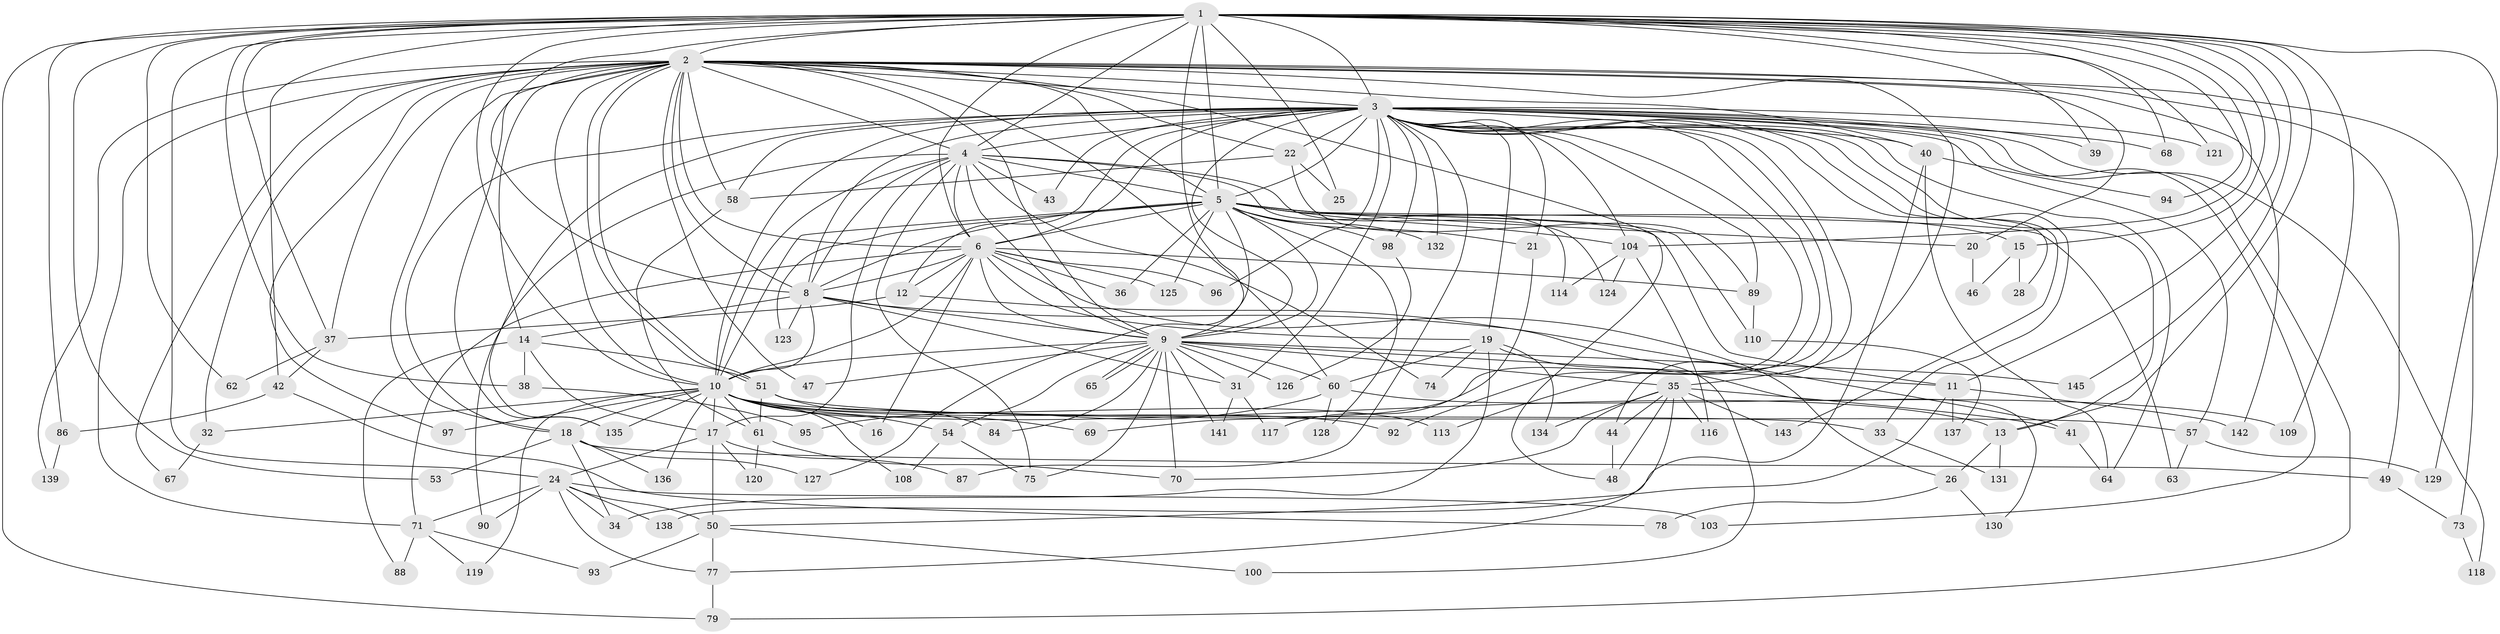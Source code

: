 // original degree distribution, {27: 0.006896551724137931, 32: 0.006896551724137931, 33: 0.006896551724137931, 17: 0.006896551724137931, 22: 0.006896551724137931, 20: 0.013793103448275862, 14: 0.006896551724137931, 24: 0.006896551724137931, 26: 0.006896551724137931, 4: 0.0896551724137931, 5: 0.05517241379310345, 6: 0.041379310344827586, 2: 0.5310344827586206, 7: 0.013793103448275862, 3: 0.18620689655172415, 8: 0.006896551724137931, 10: 0.006896551724137931}
// Generated by graph-tools (version 1.1) at 2025/41/03/06/25 10:41:33]
// undirected, 113 vertices, 266 edges
graph export_dot {
graph [start="1"]
  node [color=gray90,style=filled];
  1 [super="+45"];
  2 [super="+27"];
  3 [super="+7"];
  4 [super="+102"];
  5 [super="+122"];
  6 [super="+115"];
  8 [super="+23"];
  9 [super="+85"];
  10 [super="+99"];
  11 [super="+30"];
  12;
  13 [super="+56"];
  14;
  15;
  16;
  17 [super="+72"];
  18 [super="+29"];
  19 [super="+55"];
  20;
  21;
  22;
  24 [super="+81"];
  25;
  26;
  28;
  31 [super="+144"];
  32;
  33;
  34;
  35 [super="+105"];
  36;
  37 [super="+133"];
  38;
  39;
  40 [super="+52"];
  41 [super="+66"];
  42;
  43 [super="+76"];
  44;
  46;
  47;
  48;
  49;
  50 [super="+82"];
  51 [super="+59"];
  53;
  54 [super="+80"];
  57;
  58 [super="+111"];
  60 [super="+106"];
  61 [super="+107"];
  62;
  63;
  64;
  65;
  67;
  68;
  69;
  70 [super="+101"];
  71;
  73;
  74;
  75;
  77 [super="+83"];
  78;
  79;
  84;
  86;
  87;
  88;
  89 [super="+91"];
  90;
  92;
  93;
  94;
  95;
  96;
  97;
  98;
  100;
  103;
  104 [super="+112"];
  108;
  109;
  110;
  113;
  114;
  116;
  117;
  118;
  119;
  120;
  121;
  123;
  124;
  125;
  126;
  127;
  128;
  129;
  130;
  131;
  132;
  134;
  135 [super="+140"];
  136;
  137;
  138;
  139;
  141;
  142;
  143;
  145;
  1 -- 2;
  1 -- 3 [weight=2];
  1 -- 4;
  1 -- 5;
  1 -- 6;
  1 -- 8 [weight=2];
  1 -- 9;
  1 -- 10;
  1 -- 11;
  1 -- 13;
  1 -- 15;
  1 -- 24;
  1 -- 25;
  1 -- 37;
  1 -- 38;
  1 -- 39;
  1 -- 42;
  1 -- 62;
  1 -- 68;
  1 -- 79;
  1 -- 94;
  1 -- 104;
  1 -- 121;
  1 -- 129;
  1 -- 145;
  1 -- 53;
  1 -- 86;
  1 -- 109;
  2 -- 3 [weight=2];
  2 -- 4 [weight=2];
  2 -- 5;
  2 -- 6;
  2 -- 8;
  2 -- 9;
  2 -- 10 [weight=2];
  2 -- 14;
  2 -- 18;
  2 -- 20;
  2 -- 22;
  2 -- 32;
  2 -- 35;
  2 -- 40 [weight=2];
  2 -- 47;
  2 -- 48;
  2 -- 51;
  2 -- 51;
  2 -- 58;
  2 -- 67;
  2 -- 71;
  2 -- 73;
  2 -- 97;
  2 -- 139;
  2 -- 142;
  2 -- 60;
  2 -- 49;
  2 -- 37;
  2 -- 135;
  3 -- 4 [weight=2];
  3 -- 5 [weight=3];
  3 -- 6 [weight=2];
  3 -- 8 [weight=2];
  3 -- 9 [weight=2];
  3 -- 10 [weight=2];
  3 -- 12;
  3 -- 22;
  3 -- 31;
  3 -- 39;
  3 -- 40;
  3 -- 44;
  3 -- 57;
  3 -- 64;
  3 -- 69;
  3 -- 79;
  3 -- 87;
  3 -- 89;
  3 -- 98;
  3 -- 104;
  3 -- 118;
  3 -- 121;
  3 -- 132;
  3 -- 135;
  3 -- 143;
  3 -- 68;
  3 -- 18 [weight=2];
  3 -- 19;
  3 -- 21;
  3 -- 92;
  3 -- 28;
  3 -- 96;
  3 -- 33;
  3 -- 103;
  3 -- 43 [weight=2];
  3 -- 113;
  3 -- 58;
  3 -- 13;
  4 -- 5;
  4 -- 6;
  4 -- 8;
  4 -- 9;
  4 -- 10;
  4 -- 43;
  4 -- 74;
  4 -- 75;
  4 -- 90;
  4 -- 114;
  4 -- 124;
  4 -- 17;
  5 -- 6;
  5 -- 8;
  5 -- 9;
  5 -- 10;
  5 -- 11;
  5 -- 15;
  5 -- 20;
  5 -- 21;
  5 -- 36;
  5 -- 63;
  5 -- 98;
  5 -- 110;
  5 -- 127;
  5 -- 128;
  5 -- 132;
  5 -- 123;
  5 -- 125;
  5 -- 104;
  6 -- 8 [weight=2];
  6 -- 9 [weight=2];
  6 -- 10;
  6 -- 12;
  6 -- 16;
  6 -- 19;
  6 -- 26;
  6 -- 36;
  6 -- 96;
  6 -- 125;
  6 -- 71;
  6 -- 89;
  8 -- 9;
  8 -- 10;
  8 -- 14;
  8 -- 31;
  8 -- 41;
  8 -- 123;
  9 -- 10;
  9 -- 35;
  9 -- 47;
  9 -- 54;
  9 -- 60;
  9 -- 65;
  9 -- 65;
  9 -- 70;
  9 -- 75;
  9 -- 84;
  9 -- 126;
  9 -- 141;
  9 -- 145;
  9 -- 31;
  9 -- 11;
  10 -- 13;
  10 -- 16;
  10 -- 17;
  10 -- 32;
  10 -- 33;
  10 -- 54;
  10 -- 61;
  10 -- 69;
  10 -- 92;
  10 -- 97;
  10 -- 108;
  10 -- 113;
  10 -- 119;
  10 -- 135;
  10 -- 136;
  10 -- 18;
  11 -- 50;
  11 -- 137;
  11 -- 142;
  12 -- 100;
  12 -- 37;
  13 -- 26;
  13 -- 131;
  14 -- 17;
  14 -- 38;
  14 -- 88;
  14 -- 51;
  15 -- 28;
  15 -- 46;
  17 -- 24;
  17 -- 87;
  17 -- 120;
  17 -- 50;
  18 -- 49;
  18 -- 127;
  18 -- 136;
  18 -- 34;
  18 -- 53;
  19 -- 74;
  19 -- 34;
  19 -- 130;
  19 -- 134;
  19 -- 60;
  20 -- 46;
  21 -- 117;
  22 -- 25;
  22 -- 58;
  22 -- 89;
  24 -- 34;
  24 -- 50;
  24 -- 71;
  24 -- 103;
  24 -- 138;
  24 -- 90;
  24 -- 77;
  26 -- 78;
  26 -- 130;
  31 -- 117;
  31 -- 141;
  32 -- 67;
  33 -- 131;
  35 -- 41;
  35 -- 44;
  35 -- 70;
  35 -- 77;
  35 -- 116;
  35 -- 134;
  35 -- 143;
  35 -- 48;
  37 -- 42;
  37 -- 62;
  38 -- 95;
  40 -- 64;
  40 -- 94;
  40 -- 138;
  41 -- 64;
  42 -- 78;
  42 -- 86;
  44 -- 48;
  49 -- 73;
  50 -- 77;
  50 -- 100;
  50 -- 93;
  51 -- 57;
  51 -- 61;
  51 -- 84;
  54 -- 75;
  54 -- 108;
  57 -- 63;
  57 -- 129;
  58 -- 61;
  60 -- 95;
  60 -- 109;
  60 -- 128;
  61 -- 120;
  61 -- 70;
  71 -- 88;
  71 -- 93;
  71 -- 119;
  73 -- 118;
  77 -- 79;
  86 -- 139;
  89 -- 110;
  98 -- 126;
  104 -- 114;
  104 -- 116;
  104 -- 124;
  110 -- 137;
}
